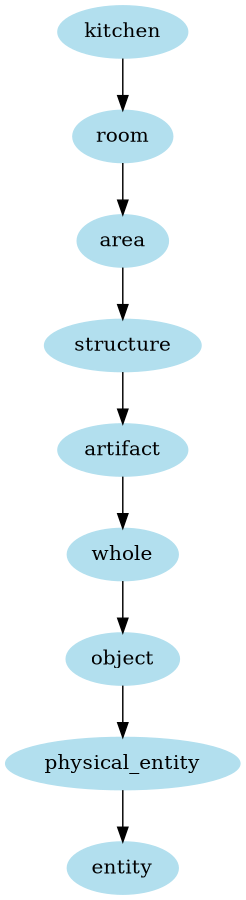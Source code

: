 digraph unix {
	node [color=lightblue2 style=filled]
	size="6,6"
	kitchen -> room
	room -> area
	area -> structure
	structure -> artifact
	artifact -> whole
	whole -> object
	object -> physical_entity
	physical_entity -> entity
}
